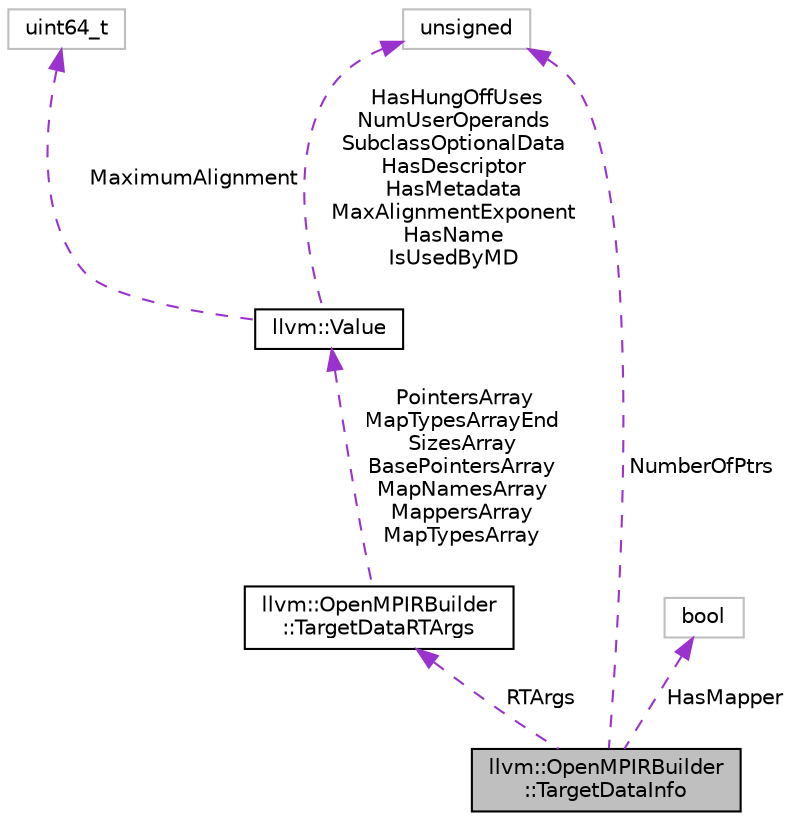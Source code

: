 digraph "llvm::OpenMPIRBuilder::TargetDataInfo"
{
 // LATEX_PDF_SIZE
  bgcolor="transparent";
  edge [fontname="Helvetica",fontsize="10",labelfontname="Helvetica",labelfontsize="10"];
  node [fontname="Helvetica",fontsize="10",shape=record];
  Node1 [label="llvm::OpenMPIRBuilder\l::TargetDataInfo",height=0.2,width=0.4,color="black", fillcolor="grey75", style="filled", fontcolor="black",tooltip="Struct that keeps the information that should be kept throughout a 'target data' region."];
  Node2 -> Node1 [dir="back",color="darkorchid3",fontsize="10",style="dashed",label=" RTArgs" ,fontname="Helvetica"];
  Node2 [label="llvm::OpenMPIRBuilder\l::TargetDataRTArgs",height=0.2,width=0.4,color="black",URL="$structllvm_1_1OpenMPIRBuilder_1_1TargetDataRTArgs.html",tooltip="Container for the arguments used to pass data to the runtime library."];
  Node3 -> Node2 [dir="back",color="darkorchid3",fontsize="10",style="dashed",label=" PointersArray\nMapTypesArrayEnd\nSizesArray\nBasePointersArray\nMapNamesArray\nMappersArray\nMapTypesArray" ,fontname="Helvetica"];
  Node3 [label="llvm::Value",height=0.2,width=0.4,color="black",URL="$classllvm_1_1Value.html",tooltip="LLVM Value Representation."];
  Node4 -> Node3 [dir="back",color="darkorchid3",fontsize="10",style="dashed",label=" MaximumAlignment" ,fontname="Helvetica"];
  Node4 [label="uint64_t",height=0.2,width=0.4,color="grey75",tooltip=" "];
  Node5 -> Node3 [dir="back",color="darkorchid3",fontsize="10",style="dashed",label=" HasHungOffUses\nNumUserOperands\nSubclassOptionalData\nHasDescriptor\nHasMetadata\nMaxAlignmentExponent\nHasName\nIsUsedByMD" ,fontname="Helvetica"];
  Node5 [label="unsigned",height=0.2,width=0.4,color="grey75",tooltip=" "];
  Node6 -> Node1 [dir="back",color="darkorchid3",fontsize="10",style="dashed",label=" HasMapper" ,fontname="Helvetica"];
  Node6 [label="bool",height=0.2,width=0.4,color="grey75",tooltip=" "];
  Node5 -> Node1 [dir="back",color="darkorchid3",fontsize="10",style="dashed",label=" NumberOfPtrs" ,fontname="Helvetica"];
}
